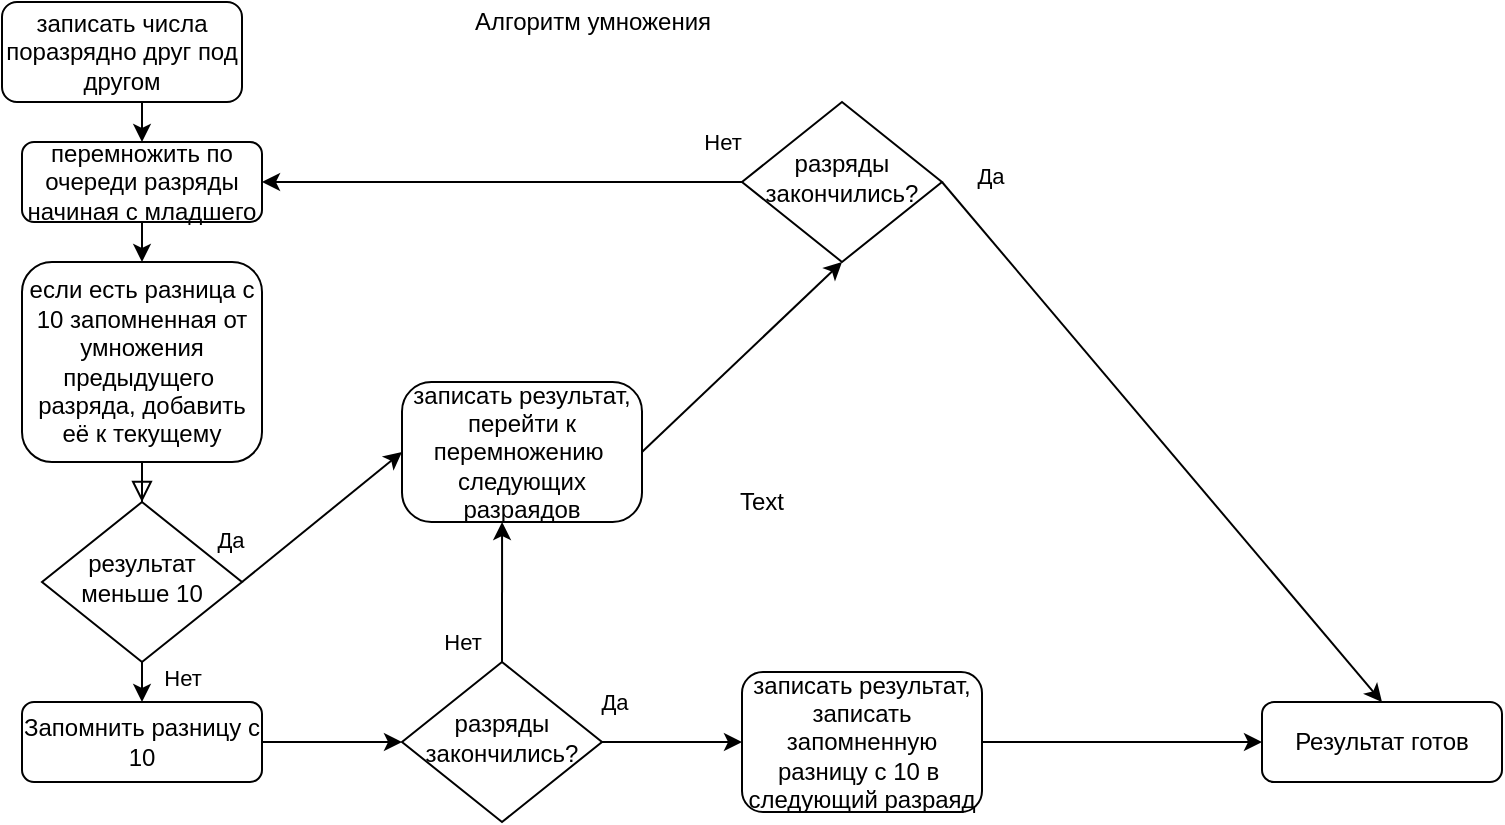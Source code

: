 <mxfile version="14.6.13" type="device"><diagram id="C5RBs43oDa-KdzZeNtuy" name="Page-1"><mxGraphModel dx="868" dy="544" grid="1" gridSize="10" guides="1" tooltips="1" connect="1" arrows="1" fold="1" page="1" pageScale="1" pageWidth="827" pageHeight="1169" math="0" shadow="0"><root><mxCell id="WIyWlLk6GJQsqaUBKTNV-0"/><mxCell id="WIyWlLk6GJQsqaUBKTNV-1" parent="WIyWlLk6GJQsqaUBKTNV-0"/><mxCell id="WIyWlLk6GJQsqaUBKTNV-2" value="" style="rounded=0;html=1;jettySize=auto;orthogonalLoop=1;fontSize=11;endArrow=block;endFill=0;endSize=8;strokeWidth=1;shadow=0;labelBackgroundColor=none;edgeStyle=orthogonalEdgeStyle;exitX=0.5;exitY=1;exitDx=0;exitDy=0;" parent="WIyWlLk6GJQsqaUBKTNV-1" source="RWpaPz0ddQoseia9dPoX-29" target="WIyWlLk6GJQsqaUBKTNV-6" edge="1"><mxGeometry relative="1" as="geometry"/></mxCell><mxCell id="WIyWlLk6GJQsqaUBKTNV-3" value="перемножить по очереди разряды начиная с младшего" style="rounded=1;whiteSpace=wrap;html=1;fontSize=12;glass=0;strokeWidth=1;shadow=0;" parent="WIyWlLk6GJQsqaUBKTNV-1" vertex="1"><mxGeometry x="40" y="80" width="120" height="40" as="geometry"/></mxCell><mxCell id="WIyWlLk6GJQsqaUBKTNV-6" value="результат меньше 10" style="rhombus;whiteSpace=wrap;html=1;shadow=0;fontFamily=Helvetica;fontSize=12;align=center;strokeWidth=1;spacing=6;spacingTop=-4;" parent="WIyWlLk6GJQsqaUBKTNV-1" vertex="1"><mxGeometry x="50" y="260" width="100" height="80" as="geometry"/></mxCell><mxCell id="WIyWlLk6GJQsqaUBKTNV-7" value="записать результат, перейти к перемножению&amp;nbsp; следующих разраядов" style="rounded=1;whiteSpace=wrap;html=1;fontSize=12;glass=0;strokeWidth=1;shadow=0;arcSize=21;" parent="WIyWlLk6GJQsqaUBKTNV-1" vertex="1"><mxGeometry x="230" y="200" width="120" height="70" as="geometry"/></mxCell><mxCell id="WIyWlLk6GJQsqaUBKTNV-12" value="Запомнить разницу с 10" style="rounded=1;whiteSpace=wrap;html=1;fontSize=12;glass=0;strokeWidth=1;shadow=0;" parent="WIyWlLk6GJQsqaUBKTNV-1" vertex="1"><mxGeometry x="40" y="360" width="120" height="40" as="geometry"/></mxCell><mxCell id="RWpaPz0ddQoseia9dPoX-25" style="edgeStyle=orthogonalEdgeStyle;rounded=0;orthogonalLoop=1;jettySize=auto;html=1;exitX=0.5;exitY=1;exitDx=0;exitDy=0;entryX=0.5;entryY=0;entryDx=0;entryDy=0;" edge="1" parent="WIyWlLk6GJQsqaUBKTNV-1" source="RWpaPz0ddQoseia9dPoX-13" target="WIyWlLk6GJQsqaUBKTNV-3"><mxGeometry relative="1" as="geometry"/></mxCell><mxCell id="RWpaPz0ddQoseia9dPoX-13" value="записать числа поразрядно друг под другом&lt;br&gt;" style="rounded=1;whiteSpace=wrap;html=1;fontSize=12;glass=0;strokeWidth=1;shadow=0;" vertex="1" parent="WIyWlLk6GJQsqaUBKTNV-1"><mxGeometry x="30" y="10" width="120" height="50" as="geometry"/></mxCell><mxCell id="RWpaPz0ddQoseia9dPoX-28" value="" style="endArrow=classic;html=1;entryX=0.5;entryY=1;entryDx=0;entryDy=0;exitX=1;exitY=0.5;exitDx=0;exitDy=0;" edge="1" parent="WIyWlLk6GJQsqaUBKTNV-1" source="WIyWlLk6GJQsqaUBKTNV-7" target="RWpaPz0ddQoseia9dPoX-42"><mxGeometry width="50" height="50" relative="1" as="geometry"><mxPoint x="390" y="280" as="sourcePoint"/><mxPoint x="440" y="230" as="targetPoint"/></mxGeometry></mxCell><mxCell id="RWpaPz0ddQoseia9dPoX-29" value="если есть разница с 10 запомненная от умножения предыдущего&amp;nbsp; разряда, добавить её к текущему" style="rounded=1;whiteSpace=wrap;html=1;fontSize=12;glass=0;strokeWidth=1;shadow=0;" vertex="1" parent="WIyWlLk6GJQsqaUBKTNV-1"><mxGeometry x="40" y="140" width="120" height="100" as="geometry"/></mxCell><mxCell id="RWpaPz0ddQoseia9dPoX-38" value="" style="endArrow=classic;html=1;entryX=0.5;entryY=0;entryDx=0;entryDy=0;exitX=0.5;exitY=1;exitDx=0;exitDy=0;" edge="1" parent="WIyWlLk6GJQsqaUBKTNV-1" source="WIyWlLk6GJQsqaUBKTNV-3" target="RWpaPz0ddQoseia9dPoX-29"><mxGeometry width="50" height="50" relative="1" as="geometry"><mxPoint x="390" y="260" as="sourcePoint"/><mxPoint x="440" y="210" as="targetPoint"/></mxGeometry></mxCell><mxCell id="RWpaPz0ddQoseia9dPoX-39" value="Да" style="endArrow=classic;html=1;exitX=1;exitY=0.5;exitDx=0;exitDy=0;entryX=0;entryY=0.5;entryDx=0;entryDy=0;" edge="1" parent="WIyWlLk6GJQsqaUBKTNV-1" source="WIyWlLk6GJQsqaUBKTNV-6" target="WIyWlLk6GJQsqaUBKTNV-7"><mxGeometry x="-0.846" y="20" width="50" height="50" relative="1" as="geometry"><mxPoint x="390" y="260" as="sourcePoint"/><mxPoint x="440" y="210" as="targetPoint"/><Array as="points"/><mxPoint as="offset"/></mxGeometry></mxCell><mxCell id="RWpaPz0ddQoseia9dPoX-40" value="Результат готов" style="rounded=1;whiteSpace=wrap;html=1;fontSize=12;glass=0;strokeWidth=1;shadow=0;" vertex="1" parent="WIyWlLk6GJQsqaUBKTNV-1"><mxGeometry x="660" y="360" width="120" height="40" as="geometry"/></mxCell><mxCell id="RWpaPz0ddQoseia9dPoX-42" value="разряды закончились?" style="rhombus;whiteSpace=wrap;html=1;shadow=0;fontFamily=Helvetica;fontSize=12;align=center;strokeWidth=1;spacing=6;spacingTop=-4;" vertex="1" parent="WIyWlLk6GJQsqaUBKTNV-1"><mxGeometry x="400" y="60" width="100" height="80" as="geometry"/></mxCell><mxCell id="RWpaPz0ddQoseia9dPoX-43" value="Да" style="endArrow=classic;html=1;entryX=0.5;entryY=0;entryDx=0;entryDy=0;exitX=1;exitY=0.5;exitDx=0;exitDy=0;" edge="1" parent="WIyWlLk6GJQsqaUBKTNV-1" source="RWpaPz0ddQoseia9dPoX-42" target="RWpaPz0ddQoseia9dPoX-40"><mxGeometry x="-0.921" y="20" width="50" height="50" relative="1" as="geometry"><mxPoint x="390" y="270" as="sourcePoint"/><mxPoint x="440" y="220" as="targetPoint"/><Array as="points"/><mxPoint as="offset"/></mxGeometry></mxCell><mxCell id="RWpaPz0ddQoseia9dPoX-44" value="Нет" style="endArrow=classic;html=1;entryX=1;entryY=0.5;entryDx=0;entryDy=0;exitX=0;exitY=0.5;exitDx=0;exitDy=0;" edge="1" parent="WIyWlLk6GJQsqaUBKTNV-1" source="RWpaPz0ddQoseia9dPoX-42" target="WIyWlLk6GJQsqaUBKTNV-3"><mxGeometry x="-0.917" y="-20" width="50" height="50" relative="1" as="geometry"><mxPoint x="390" y="280" as="sourcePoint"/><mxPoint x="440" y="230" as="targetPoint"/><Array as="points"><mxPoint x="280" y="100"/></Array><mxPoint as="offset"/></mxGeometry></mxCell><mxCell id="RWpaPz0ddQoseia9dPoX-45" value="Нет" style="endArrow=classic;html=1;entryX=0.5;entryY=0;entryDx=0;entryDy=0;exitX=0.5;exitY=1;exitDx=0;exitDy=0;" edge="1" parent="WIyWlLk6GJQsqaUBKTNV-1" source="WIyWlLk6GJQsqaUBKTNV-6" target="WIyWlLk6GJQsqaUBKTNV-12"><mxGeometry x="-0.2" y="20" width="50" height="50" relative="1" as="geometry"><mxPoint x="390" y="280" as="sourcePoint"/><mxPoint x="440" y="230" as="targetPoint"/><Array as="points"/><mxPoint as="offset"/></mxGeometry></mxCell><mxCell id="RWpaPz0ddQoseia9dPoX-47" value="разряды закончились?" style="rhombus;whiteSpace=wrap;html=1;shadow=0;fontFamily=Helvetica;fontSize=12;align=center;strokeWidth=1;spacing=6;spacingTop=-4;" vertex="1" parent="WIyWlLk6GJQsqaUBKTNV-1"><mxGeometry x="230" y="340" width="100" height="80" as="geometry"/></mxCell><mxCell id="RWpaPz0ddQoseia9dPoX-48" value="" style="endArrow=classic;html=1;exitX=1;exitY=0.5;exitDx=0;exitDy=0;entryX=0;entryY=0.5;entryDx=0;entryDy=0;" edge="1" parent="WIyWlLk6GJQsqaUBKTNV-1" source="WIyWlLk6GJQsqaUBKTNV-12" target="RWpaPz0ddQoseia9dPoX-47"><mxGeometry width="50" height="50" relative="1" as="geometry"><mxPoint x="390" y="280" as="sourcePoint"/><mxPoint x="440" y="230" as="targetPoint"/></mxGeometry></mxCell><mxCell id="RWpaPz0ddQoseia9dPoX-49" value="Да" style="endArrow=classic;html=1;exitX=1;exitY=0.5;exitDx=0;exitDy=0;entryX=0;entryY=0.5;entryDx=0;entryDy=0;" edge="1" parent="WIyWlLk6GJQsqaUBKTNV-1" source="RWpaPz0ddQoseia9dPoX-47" target="RWpaPz0ddQoseia9dPoX-50"><mxGeometry x="-0.846" y="20" width="50" height="50" relative="1" as="geometry"><mxPoint x="160" y="310" as="sourcePoint"/><mxPoint x="400" y="400" as="targetPoint"/><Array as="points"/><mxPoint as="offset"/></mxGeometry></mxCell><mxCell id="RWpaPz0ddQoseia9dPoX-50" value="записать результат, записать запомненную разницу с 10 в&amp;nbsp; следующий разраяд" style="rounded=1;whiteSpace=wrap;html=1;fontSize=12;glass=0;strokeWidth=1;shadow=0;" vertex="1" parent="WIyWlLk6GJQsqaUBKTNV-1"><mxGeometry x="400" y="345" width="120" height="70" as="geometry"/></mxCell><mxCell id="RWpaPz0ddQoseia9dPoX-51" value="" style="endArrow=classic;html=1;entryX=0;entryY=0.5;entryDx=0;entryDy=0;exitX=1;exitY=0.5;exitDx=0;exitDy=0;" edge="1" parent="WIyWlLk6GJQsqaUBKTNV-1" source="RWpaPz0ddQoseia9dPoX-50" target="RWpaPz0ddQoseia9dPoX-40"><mxGeometry width="50" height="50" relative="1" as="geometry"><mxPoint x="410" y="110" as="sourcePoint"/><mxPoint x="170" y="110" as="targetPoint"/></mxGeometry></mxCell><mxCell id="RWpaPz0ddQoseia9dPoX-52" value="Нет" style="endArrow=classic;html=1;entryX=0.417;entryY=1;entryDx=0;entryDy=0;exitX=0.5;exitY=0;exitDx=0;exitDy=0;entryPerimeter=0;" edge="1" parent="WIyWlLk6GJQsqaUBKTNV-1" source="RWpaPz0ddQoseia9dPoX-47" target="WIyWlLk6GJQsqaUBKTNV-7"><mxGeometry x="-0.715" y="20" width="50" height="50" relative="1" as="geometry"><mxPoint x="110" y="350" as="sourcePoint"/><mxPoint x="110" y="370" as="targetPoint"/><Array as="points"/><mxPoint as="offset"/></mxGeometry></mxCell><mxCell id="RWpaPz0ddQoseia9dPoX-53" value="Text" style="text;html=1;strokeColor=none;fillColor=none;align=center;verticalAlign=middle;whiteSpace=wrap;rounded=0;" vertex="1" parent="WIyWlLk6GJQsqaUBKTNV-1"><mxGeometry x="390" y="250" width="40" height="20" as="geometry"/></mxCell><mxCell id="RWpaPz0ddQoseia9dPoX-54" value="Алгоритм умножения" style="text;html=1;align=center;verticalAlign=middle;resizable=0;points=[];autosize=1;strokeColor=none;" vertex="1" parent="WIyWlLk6GJQsqaUBKTNV-1"><mxGeometry x="260" y="10" width="130" height="20" as="geometry"/></mxCell></root></mxGraphModel></diagram></mxfile>
